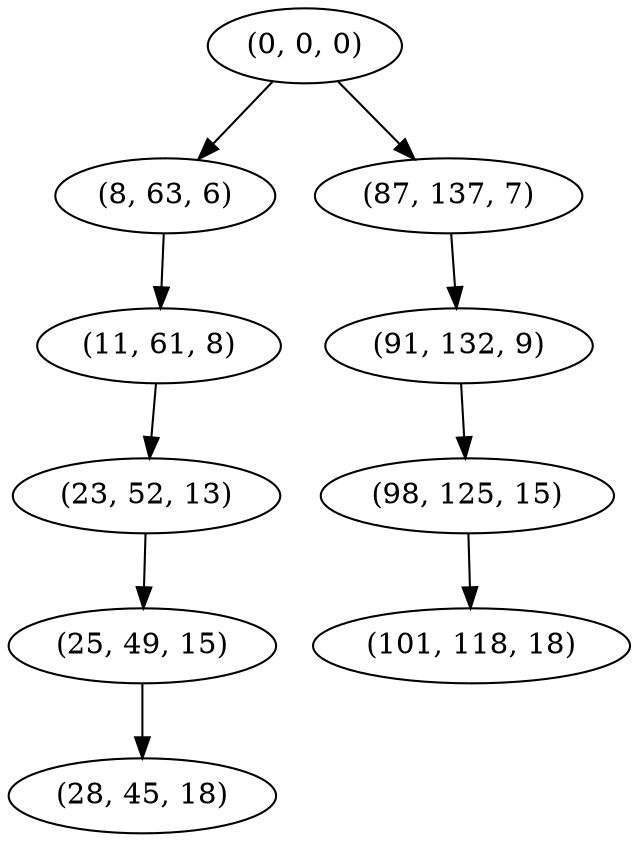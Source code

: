 digraph tree {
    "(0, 0, 0)";
    "(8, 63, 6)";
    "(11, 61, 8)";
    "(23, 52, 13)";
    "(25, 49, 15)";
    "(28, 45, 18)";
    "(87, 137, 7)";
    "(91, 132, 9)";
    "(98, 125, 15)";
    "(101, 118, 18)";
    "(0, 0, 0)" -> "(8, 63, 6)";
    "(0, 0, 0)" -> "(87, 137, 7)";
    "(8, 63, 6)" -> "(11, 61, 8)";
    "(11, 61, 8)" -> "(23, 52, 13)";
    "(23, 52, 13)" -> "(25, 49, 15)";
    "(25, 49, 15)" -> "(28, 45, 18)";
    "(87, 137, 7)" -> "(91, 132, 9)";
    "(91, 132, 9)" -> "(98, 125, 15)";
    "(98, 125, 15)" -> "(101, 118, 18)";
}
